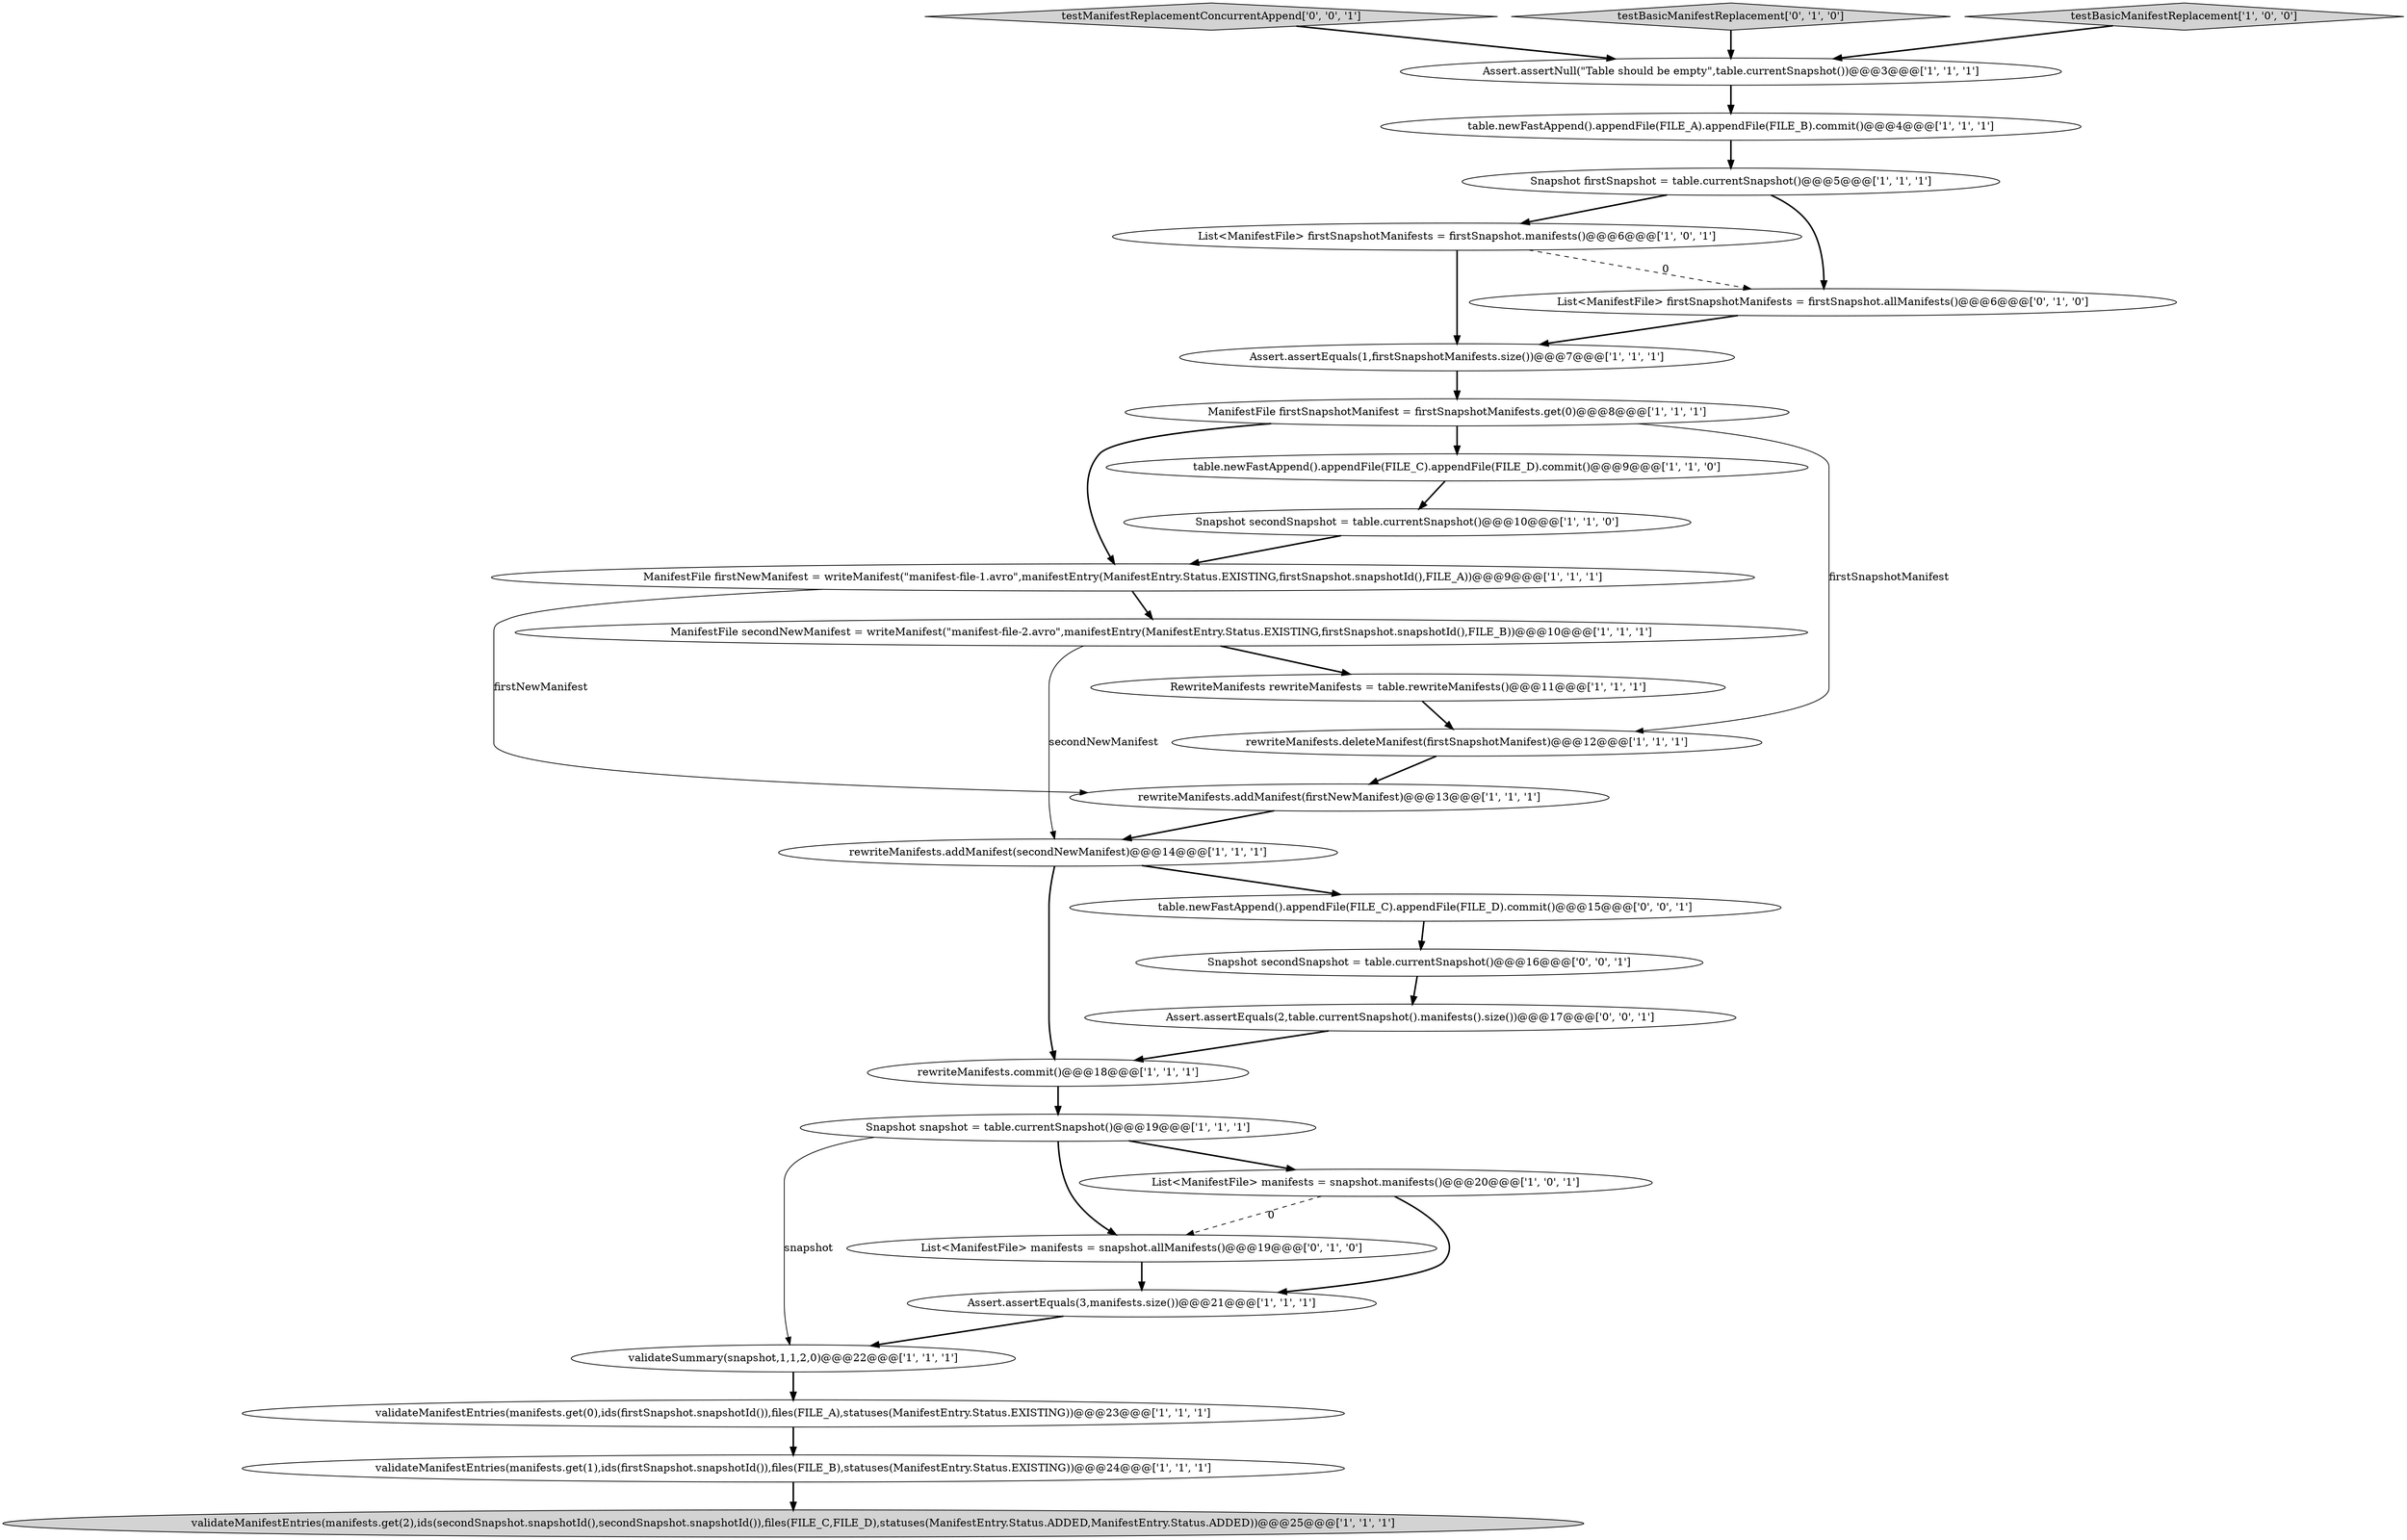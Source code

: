 digraph {
16 [style = filled, label = "validateManifestEntries(manifests.get(2),ids(secondSnapshot.snapshotId(),secondSnapshot.snapshotId()),files(FILE_C,FILE_D),statuses(ManifestEntry.Status.ADDED,ManifestEntry.Status.ADDED))@@@25@@@['1', '1', '1']", fillcolor = lightgray, shape = ellipse image = "AAA0AAABBB1BBB"];
29 [style = filled, label = "testManifestReplacementConcurrentAppend['0', '0', '1']", fillcolor = lightgray, shape = diamond image = "AAA0AAABBB3BBB"];
21 [style = filled, label = "List<ManifestFile> firstSnapshotManifests = firstSnapshot.manifests()@@@6@@@['1', '0', '1']", fillcolor = white, shape = ellipse image = "AAA0AAABBB1BBB"];
0 [style = filled, label = "table.newFastAppend().appendFile(FILE_C).appendFile(FILE_D).commit()@@@9@@@['1', '1', '0']", fillcolor = white, shape = ellipse image = "AAA0AAABBB1BBB"];
13 [style = filled, label = "rewriteManifests.deleteManifest(firstSnapshotManifest)@@@12@@@['1', '1', '1']", fillcolor = white, shape = ellipse image = "AAA0AAABBB1BBB"];
4 [style = filled, label = "Snapshot firstSnapshot = table.currentSnapshot()@@@5@@@['1', '1', '1']", fillcolor = white, shape = ellipse image = "AAA0AAABBB1BBB"];
6 [style = filled, label = "validateSummary(snapshot,1,1,2,0)@@@22@@@['1', '1', '1']", fillcolor = white, shape = ellipse image = "AAA0AAABBB1BBB"];
8 [style = filled, label = "List<ManifestFile> manifests = snapshot.manifests()@@@20@@@['1', '0', '1']", fillcolor = white, shape = ellipse image = "AAA0AAABBB1BBB"];
25 [style = filled, label = "testBasicManifestReplacement['0', '1', '0']", fillcolor = lightgray, shape = diamond image = "AAA0AAABBB2BBB"];
19 [style = filled, label = "ManifestFile firstNewManifest = writeManifest(\"manifest-file-1.avro\",manifestEntry(ManifestEntry.Status.EXISTING,firstSnapshot.snapshotId(),FILE_A))@@@9@@@['1', '1', '1']", fillcolor = white, shape = ellipse image = "AAA0AAABBB1BBB"];
18 [style = filled, label = "validateManifestEntries(manifests.get(1),ids(firstSnapshot.snapshotId()),files(FILE_B),statuses(ManifestEntry.Status.EXISTING))@@@24@@@['1', '1', '1']", fillcolor = white, shape = ellipse image = "AAA0AAABBB1BBB"];
2 [style = filled, label = "Assert.assertNull(\"Table should be empty\",table.currentSnapshot())@@@3@@@['1', '1', '1']", fillcolor = white, shape = ellipse image = "AAA0AAABBB1BBB"];
9 [style = filled, label = "table.newFastAppend().appendFile(FILE_A).appendFile(FILE_B).commit()@@@4@@@['1', '1', '1']", fillcolor = white, shape = ellipse image = "AAA0AAABBB1BBB"];
10 [style = filled, label = "rewriteManifests.addManifest(secondNewManifest)@@@14@@@['1', '1', '1']", fillcolor = white, shape = ellipse image = "AAA0AAABBB1BBB"];
15 [style = filled, label = "Snapshot secondSnapshot = table.currentSnapshot()@@@10@@@['1', '1', '0']", fillcolor = white, shape = ellipse image = "AAA0AAABBB1BBB"];
22 [style = filled, label = "Snapshot snapshot = table.currentSnapshot()@@@19@@@['1', '1', '1']", fillcolor = white, shape = ellipse image = "AAA0AAABBB1BBB"];
23 [style = filled, label = "List<ManifestFile> firstSnapshotManifests = firstSnapshot.allManifests()@@@6@@@['0', '1', '0']", fillcolor = white, shape = ellipse image = "AAA1AAABBB2BBB"];
24 [style = filled, label = "List<ManifestFile> manifests = snapshot.allManifests()@@@19@@@['0', '1', '0']", fillcolor = white, shape = ellipse image = "AAA1AAABBB2BBB"];
11 [style = filled, label = "ManifestFile secondNewManifest = writeManifest(\"manifest-file-2.avro\",manifestEntry(ManifestEntry.Status.EXISTING,firstSnapshot.snapshotId(),FILE_B))@@@10@@@['1', '1', '1']", fillcolor = white, shape = ellipse image = "AAA0AAABBB1BBB"];
27 [style = filled, label = "Assert.assertEquals(2,table.currentSnapshot().manifests().size())@@@17@@@['0', '0', '1']", fillcolor = white, shape = ellipse image = "AAA0AAABBB3BBB"];
26 [style = filled, label = "table.newFastAppend().appendFile(FILE_C).appendFile(FILE_D).commit()@@@15@@@['0', '0', '1']", fillcolor = white, shape = ellipse image = "AAA0AAABBB3BBB"];
28 [style = filled, label = "Snapshot secondSnapshot = table.currentSnapshot()@@@16@@@['0', '0', '1']", fillcolor = white, shape = ellipse image = "AAA0AAABBB3BBB"];
14 [style = filled, label = "rewriteManifests.commit()@@@18@@@['1', '1', '1']", fillcolor = white, shape = ellipse image = "AAA0AAABBB1BBB"];
1 [style = filled, label = "rewriteManifests.addManifest(firstNewManifest)@@@13@@@['1', '1', '1']", fillcolor = white, shape = ellipse image = "AAA0AAABBB1BBB"];
12 [style = filled, label = "ManifestFile firstSnapshotManifest = firstSnapshotManifests.get(0)@@@8@@@['1', '1', '1']", fillcolor = white, shape = ellipse image = "AAA0AAABBB1BBB"];
3 [style = filled, label = "RewriteManifests rewriteManifests = table.rewriteManifests()@@@11@@@['1', '1', '1']", fillcolor = white, shape = ellipse image = "AAA0AAABBB1BBB"];
5 [style = filled, label = "Assert.assertEquals(1,firstSnapshotManifests.size())@@@7@@@['1', '1', '1']", fillcolor = white, shape = ellipse image = "AAA0AAABBB1BBB"];
20 [style = filled, label = "validateManifestEntries(manifests.get(0),ids(firstSnapshot.snapshotId()),files(FILE_A),statuses(ManifestEntry.Status.EXISTING))@@@23@@@['1', '1', '1']", fillcolor = white, shape = ellipse image = "AAA0AAABBB1BBB"];
7 [style = filled, label = "Assert.assertEquals(3,manifests.size())@@@21@@@['1', '1', '1']", fillcolor = white, shape = ellipse image = "AAA0AAABBB1BBB"];
17 [style = filled, label = "testBasicManifestReplacement['1', '0', '0']", fillcolor = lightgray, shape = diamond image = "AAA0AAABBB1BBB"];
12->0 [style = bold, label=""];
11->3 [style = bold, label=""];
27->14 [style = bold, label=""];
11->10 [style = solid, label="secondNewManifest"];
22->8 [style = bold, label=""];
1->10 [style = bold, label=""];
24->7 [style = bold, label=""];
9->4 [style = bold, label=""];
22->24 [style = bold, label=""];
25->2 [style = bold, label=""];
29->2 [style = bold, label=""];
20->18 [style = bold, label=""];
7->6 [style = bold, label=""];
8->24 [style = dashed, label="0"];
15->19 [style = bold, label=""];
22->6 [style = solid, label="snapshot"];
6->20 [style = bold, label=""];
12->13 [style = solid, label="firstSnapshotManifest"];
3->13 [style = bold, label=""];
28->27 [style = bold, label=""];
19->1 [style = solid, label="firstNewManifest"];
2->9 [style = bold, label=""];
21->23 [style = dashed, label="0"];
0->15 [style = bold, label=""];
19->11 [style = bold, label=""];
21->5 [style = bold, label=""];
12->19 [style = bold, label=""];
18->16 [style = bold, label=""];
23->5 [style = bold, label=""];
26->28 [style = bold, label=""];
4->23 [style = bold, label=""];
13->1 [style = bold, label=""];
8->7 [style = bold, label=""];
5->12 [style = bold, label=""];
4->21 [style = bold, label=""];
10->14 [style = bold, label=""];
10->26 [style = bold, label=""];
17->2 [style = bold, label=""];
14->22 [style = bold, label=""];
}

